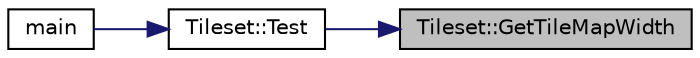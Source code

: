 digraph "Tileset::GetTileMapWidth"
{
 // LATEX_PDF_SIZE
  bgcolor="transparent";
  edge [fontname="Helvetica",fontsize="10",labelfontname="Helvetica",labelfontsize="10"];
  node [fontname="Helvetica",fontsize="10",shape=record];
  rankdir="RL";
  Node1 [label="Tileset::GetTileMapWidth",height=0.2,width=0.4,color="black", fillcolor="grey75", style="filled", fontcolor="black",tooltip="Retourne tileMapWidth."];
  Node1 -> Node2 [dir="back",color="midnightblue",fontsize="10",style="solid",fontname="Helvetica"];
  Node2 [label="Tileset::Test",height=0.2,width=0.4,color="black",URL="$classTileset.html#ab5cc1858ffd883c9d32cd42bed9532d9",tooltip="Fonction de test de la classe Tileset."];
  Node2 -> Node3 [dir="back",color="midnightblue",fontsize="10",style="solid",fontname="Helvetica"];
  Node3 [label="main",height=0.2,width=0.4,color="black",URL="$main_8cpp.html#a0ddf1224851353fc92bfbff6f499fa97",tooltip=" "];
}
